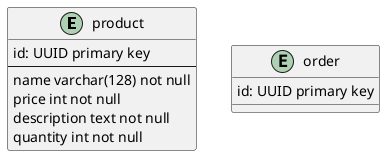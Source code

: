 @startuml
entity "product" as pr {
id: UUID primary key
---
name varchar(128) not null
price int not null
description text not null
quantity int not null
}
entity "order" as or {
id: UUID primary key

}
@enduml